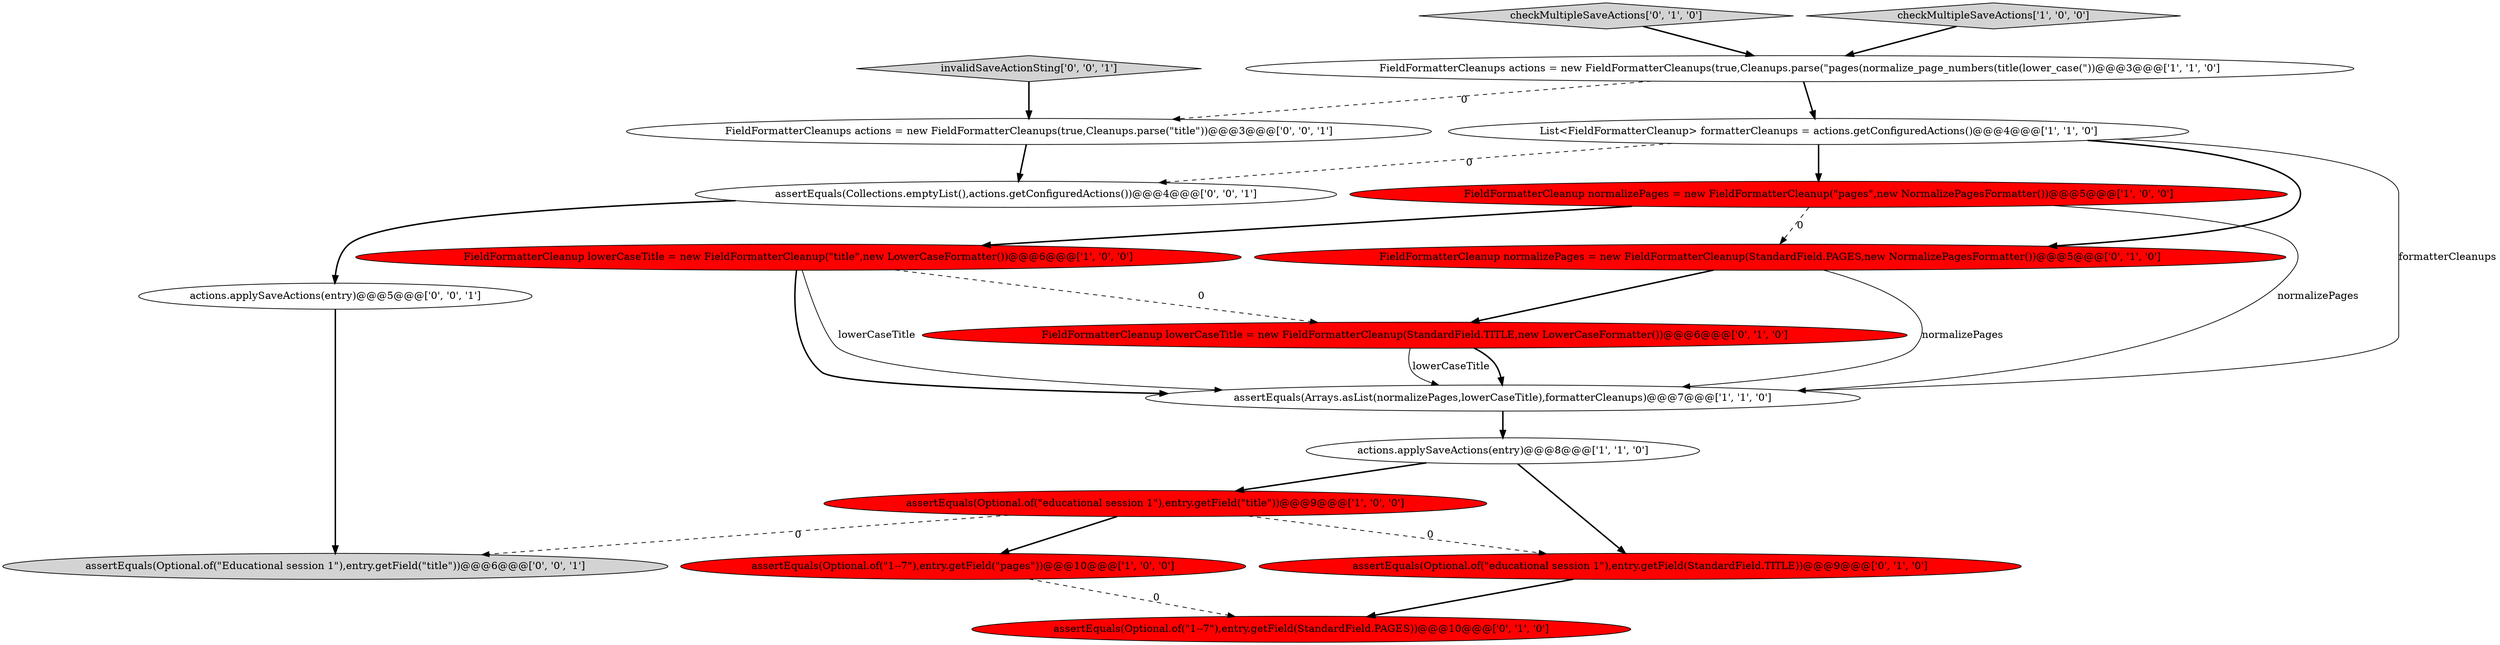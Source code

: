 digraph {
11 [style = filled, label = "FieldFormatterCleanup normalizePages = new FieldFormatterCleanup(StandardField.PAGES,new NormalizePagesFormatter())@@@5@@@['0', '1', '0']", fillcolor = red, shape = ellipse image = "AAA1AAABBB2BBB"];
5 [style = filled, label = "assertEquals(Optional.of(\"1--7\"),entry.getField(\"pages\"))@@@10@@@['1', '0', '0']", fillcolor = red, shape = ellipse image = "AAA1AAABBB1BBB"];
8 [style = filled, label = "FieldFormatterCleanups actions = new FieldFormatterCleanups(true,Cleanups.parse(\"pages(normalize_page_numbers(title(lower_case(\"))@@@3@@@['1', '1', '0']", fillcolor = white, shape = ellipse image = "AAA0AAABBB1BBB"];
6 [style = filled, label = "assertEquals(Optional.of(\"educational session 1\"),entry.getField(\"title\"))@@@9@@@['1', '0', '0']", fillcolor = red, shape = ellipse image = "AAA1AAABBB1BBB"];
10 [style = filled, label = "assertEquals(Optional.of(\"educational session 1\"),entry.getField(StandardField.TITLE))@@@9@@@['0', '1', '0']", fillcolor = red, shape = ellipse image = "AAA1AAABBB2BBB"];
12 [style = filled, label = "FieldFormatterCleanup lowerCaseTitle = new FieldFormatterCleanup(StandardField.TITLE,new LowerCaseFormatter())@@@6@@@['0', '1', '0']", fillcolor = red, shape = ellipse image = "AAA1AAABBB2BBB"];
4 [style = filled, label = "FieldFormatterCleanup normalizePages = new FieldFormatterCleanup(\"pages\",new NormalizePagesFormatter())@@@5@@@['1', '0', '0']", fillcolor = red, shape = ellipse image = "AAA1AAABBB1BBB"];
1 [style = filled, label = "actions.applySaveActions(entry)@@@8@@@['1', '1', '0']", fillcolor = white, shape = ellipse image = "AAA0AAABBB1BBB"];
13 [style = filled, label = "checkMultipleSaveActions['0', '1', '0']", fillcolor = lightgray, shape = diamond image = "AAA0AAABBB2BBB"];
16 [style = filled, label = "assertEquals(Optional.of(\"Educational session 1\"),entry.getField(\"title\"))@@@6@@@['0', '0', '1']", fillcolor = lightgray, shape = ellipse image = "AAA0AAABBB3BBB"];
17 [style = filled, label = "assertEquals(Collections.emptyList(),actions.getConfiguredActions())@@@4@@@['0', '0', '1']", fillcolor = white, shape = ellipse image = "AAA0AAABBB3BBB"];
18 [style = filled, label = "actions.applySaveActions(entry)@@@5@@@['0', '0', '1']", fillcolor = white, shape = ellipse image = "AAA0AAABBB3BBB"];
3 [style = filled, label = "FieldFormatterCleanup lowerCaseTitle = new FieldFormatterCleanup(\"title\",new LowerCaseFormatter())@@@6@@@['1', '0', '0']", fillcolor = red, shape = ellipse image = "AAA1AAABBB1BBB"];
9 [style = filled, label = "assertEquals(Optional.of(\"1--7\"),entry.getField(StandardField.PAGES))@@@10@@@['0', '1', '0']", fillcolor = red, shape = ellipse image = "AAA1AAABBB2BBB"];
14 [style = filled, label = "invalidSaveActionSting['0', '0', '1']", fillcolor = lightgray, shape = diamond image = "AAA0AAABBB3BBB"];
15 [style = filled, label = "FieldFormatterCleanups actions = new FieldFormatterCleanups(true,Cleanups.parse(\"title\"))@@@3@@@['0', '0', '1']", fillcolor = white, shape = ellipse image = "AAA0AAABBB3BBB"];
7 [style = filled, label = "List<FieldFormatterCleanup> formatterCleanups = actions.getConfiguredActions()@@@4@@@['1', '1', '0']", fillcolor = white, shape = ellipse image = "AAA0AAABBB1BBB"];
0 [style = filled, label = "assertEquals(Arrays.asList(normalizePages,lowerCaseTitle),formatterCleanups)@@@7@@@['1', '1', '0']", fillcolor = white, shape = ellipse image = "AAA0AAABBB1BBB"];
2 [style = filled, label = "checkMultipleSaveActions['1', '0', '0']", fillcolor = lightgray, shape = diamond image = "AAA0AAABBB1BBB"];
7->0 [style = solid, label="formatterCleanups"];
4->3 [style = bold, label=""];
7->11 [style = bold, label=""];
7->17 [style = dashed, label="0"];
8->15 [style = dashed, label="0"];
4->0 [style = solid, label="normalizePages"];
5->9 [style = dashed, label="0"];
11->12 [style = bold, label=""];
7->4 [style = bold, label=""];
12->0 [style = bold, label=""];
3->0 [style = bold, label=""];
8->7 [style = bold, label=""];
6->10 [style = dashed, label="0"];
11->0 [style = solid, label="normalizePages"];
6->5 [style = bold, label=""];
15->17 [style = bold, label=""];
6->16 [style = dashed, label="0"];
1->6 [style = bold, label=""];
3->12 [style = dashed, label="0"];
12->0 [style = solid, label="lowerCaseTitle"];
0->1 [style = bold, label=""];
14->15 [style = bold, label=""];
10->9 [style = bold, label=""];
4->11 [style = dashed, label="0"];
13->8 [style = bold, label=""];
1->10 [style = bold, label=""];
17->18 [style = bold, label=""];
3->0 [style = solid, label="lowerCaseTitle"];
2->8 [style = bold, label=""];
18->16 [style = bold, label=""];
}
